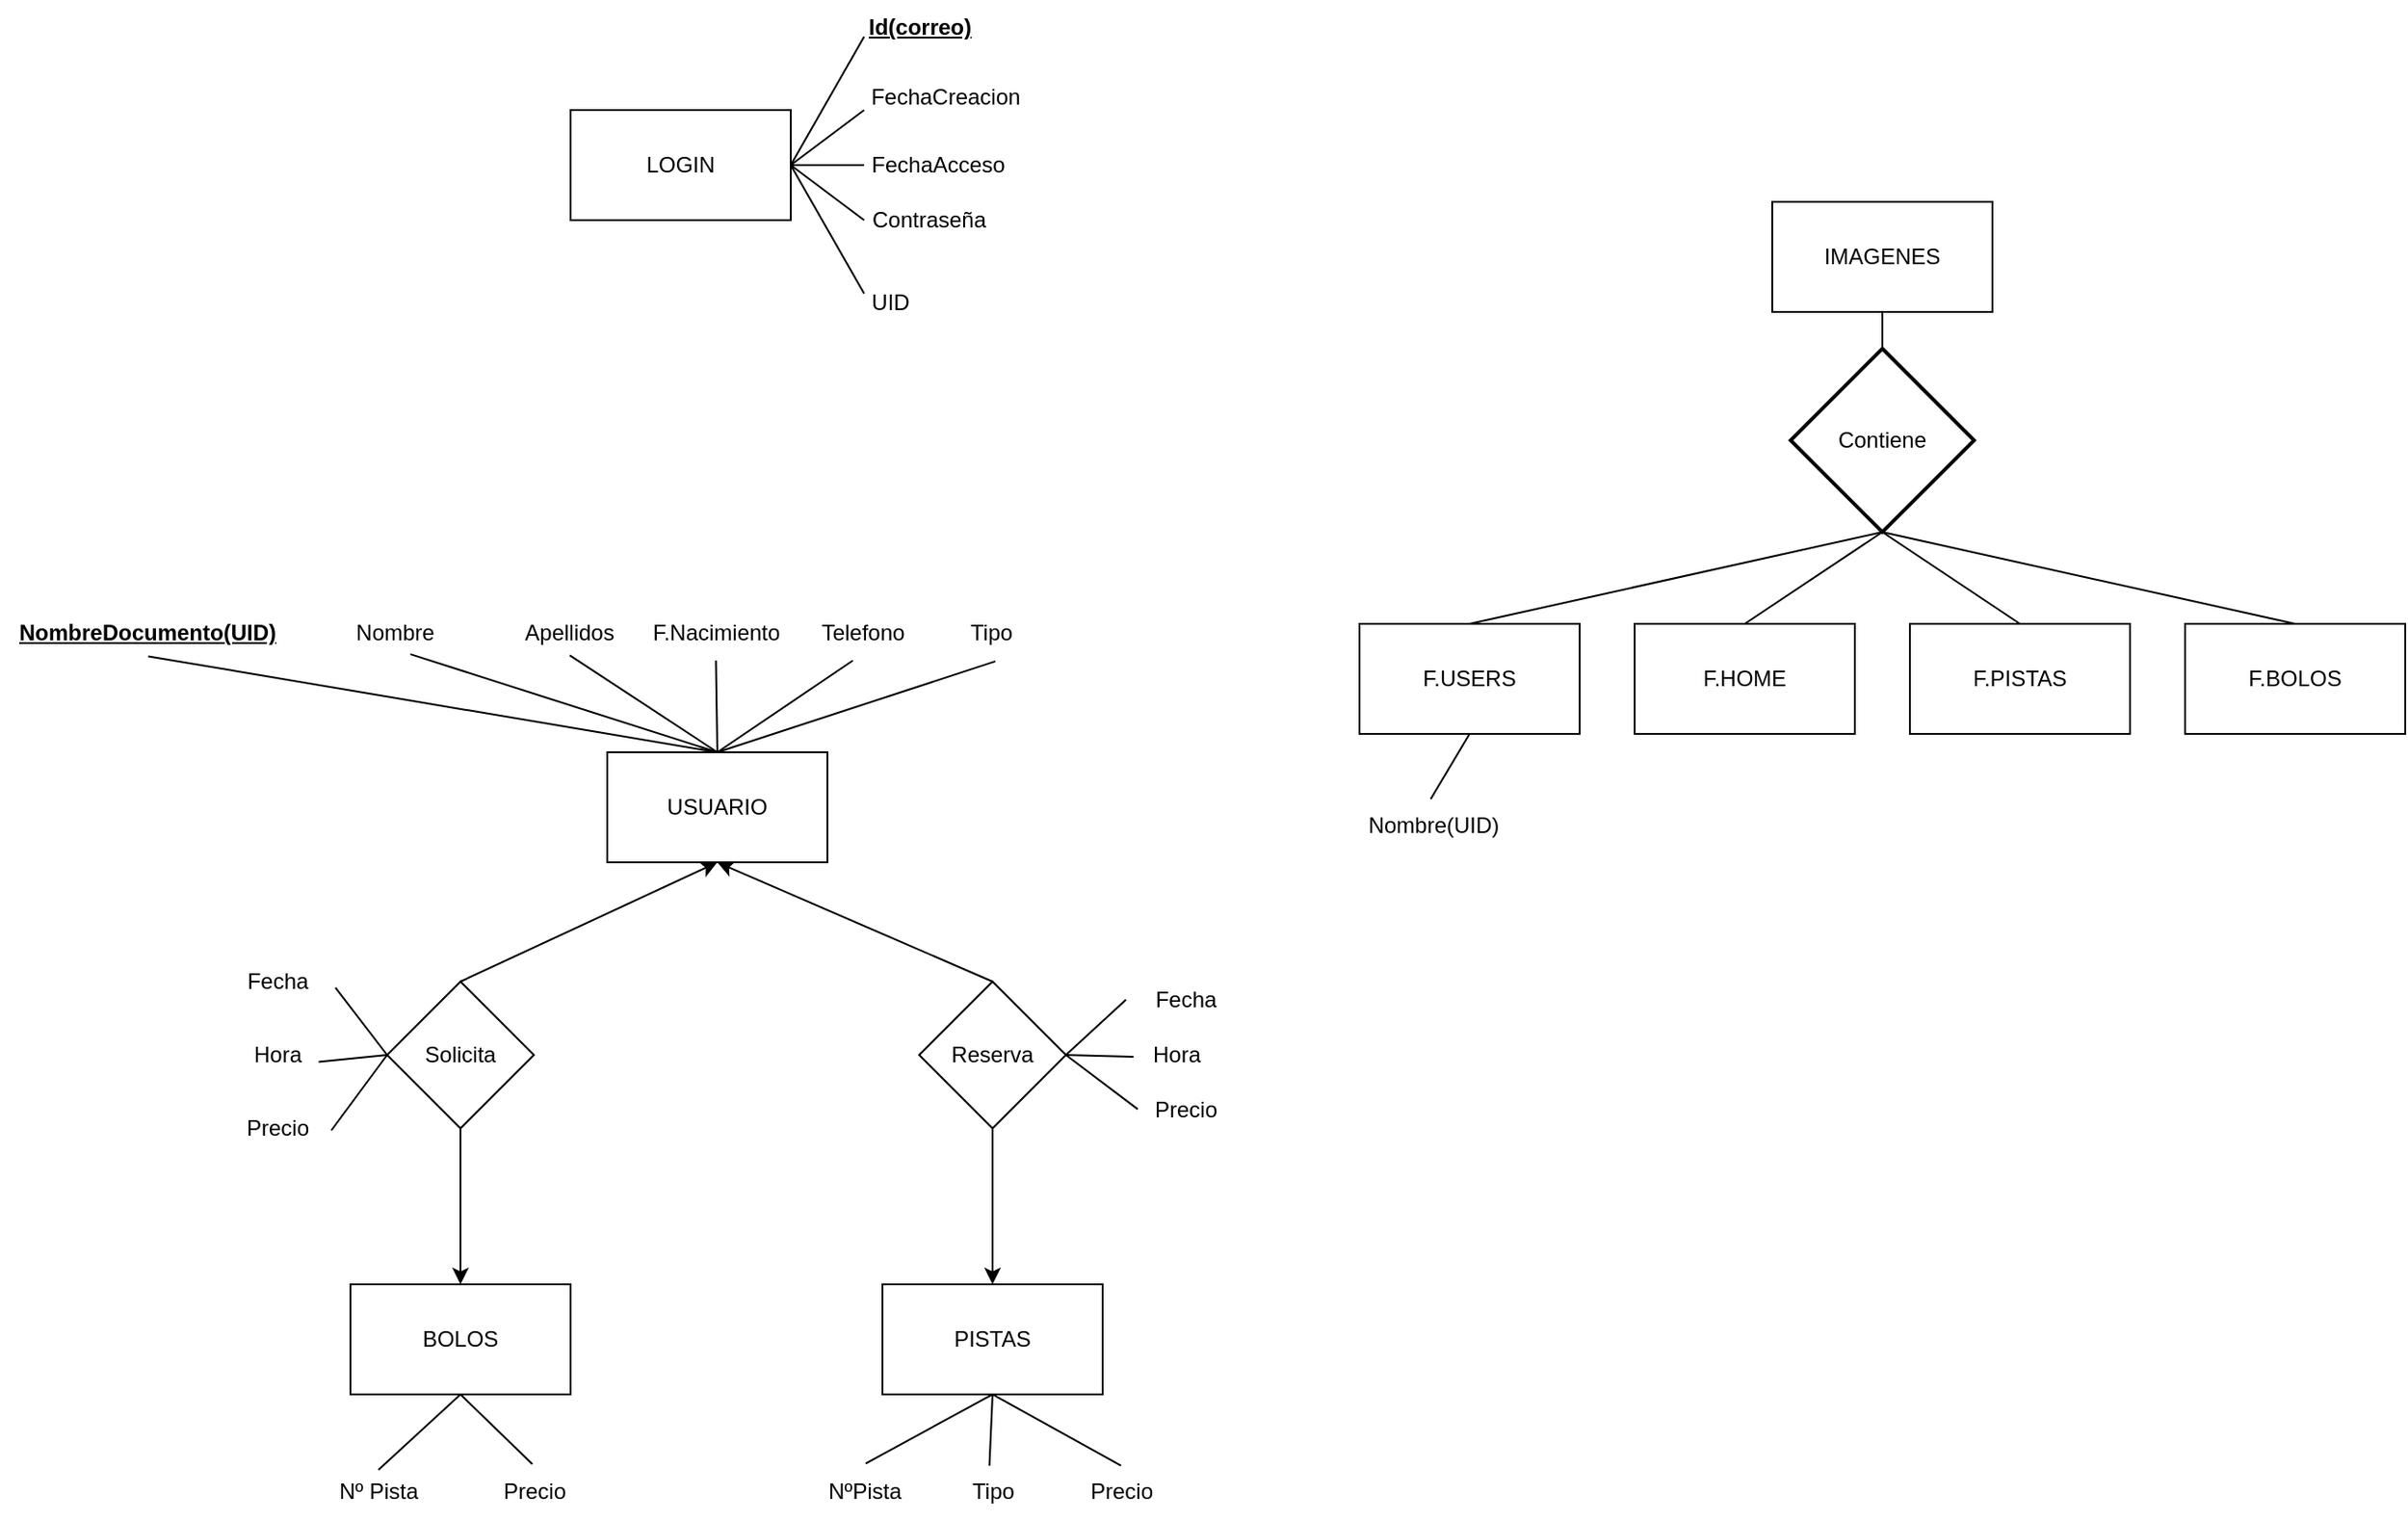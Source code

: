 <mxfile version="21.1.2" type="device">
  <diagram name="Página-1" id="Hfd2w8h4ahoQ420Il3-K">
    <mxGraphModel dx="2421" dy="945" grid="1" gridSize="10" guides="1" tooltips="1" connect="1" arrows="1" fold="1" page="1" pageScale="1" pageWidth="827" pageHeight="1169" math="0" shadow="0">
      <root>
        <mxCell id="0" />
        <mxCell id="1" parent="0" />
        <mxCell id="FNUw9Zn6n1CVeSU_xzTp-4" value="Contiene" style="strokeWidth=2;html=1;shape=mxgraph.flowchart.decision;whiteSpace=wrap;rounded=0;" parent="1" vertex="1">
          <mxGeometry x="825" y="240" width="100" height="100" as="geometry" />
        </mxCell>
        <mxCell id="FNUw9Zn6n1CVeSU_xzTp-5" value="&lt;font style=&quot;vertical-align: inherit;&quot;&gt;&lt;font style=&quot;vertical-align: inherit;&quot;&gt;LOGIN&lt;/font&gt;&lt;/font&gt;" style="rounded=0;whiteSpace=wrap;html=1;" parent="1" vertex="1">
          <mxGeometry x="160" y="110" width="120" height="60" as="geometry" />
        </mxCell>
        <mxCell id="FNUw9Zn6n1CVeSU_xzTp-6" value="&lt;font style=&quot;vertical-align: inherit;&quot;&gt;&lt;font style=&quot;vertical-align: inherit;&quot;&gt;IMAGENES&lt;/font&gt;&lt;/font&gt;" style="rounded=0;whiteSpace=wrap;html=1;" parent="1" vertex="1">
          <mxGeometry x="815" y="160" width="120" height="60" as="geometry" />
        </mxCell>
        <mxCell id="FNUw9Zn6n1CVeSU_xzTp-7" value="&lt;font style=&quot;vertical-align: inherit;&quot;&gt;&lt;font style=&quot;vertical-align: inherit;&quot;&gt;USUARIO&lt;/font&gt;&lt;/font&gt;" style="rounded=0;whiteSpace=wrap;html=1;" parent="1" vertex="1">
          <mxGeometry x="180" y="460" width="120" height="60" as="geometry" />
        </mxCell>
        <mxCell id="FNUw9Zn6n1CVeSU_xzTp-8" value="" style="endArrow=none;html=1;rounded=0;exitX=1;exitY=0.5;exitDx=0;exitDy=0;" parent="1" source="FNUw9Zn6n1CVeSU_xzTp-5" edge="1">
          <mxGeometry width="50" height="50" relative="1" as="geometry">
            <mxPoint x="330" y="240" as="sourcePoint" />
            <mxPoint x="320" y="70" as="targetPoint" />
          </mxGeometry>
        </mxCell>
        <mxCell id="FNUw9Zn6n1CVeSU_xzTp-9" value="" style="endArrow=none;html=1;rounded=0;" parent="1" edge="1">
          <mxGeometry width="50" height="50" relative="1" as="geometry">
            <mxPoint x="280" y="140" as="sourcePoint" />
            <mxPoint x="320" y="140" as="targetPoint" />
          </mxGeometry>
        </mxCell>
        <mxCell id="FNUw9Zn6n1CVeSU_xzTp-10" value="" style="endArrow=none;html=1;rounded=0;exitX=1;exitY=0.5;exitDx=0;exitDy=0;" parent="1" source="FNUw9Zn6n1CVeSU_xzTp-5" edge="1">
          <mxGeometry width="50" height="50" relative="1" as="geometry">
            <mxPoint x="420" y="400" as="sourcePoint" />
            <mxPoint x="320" y="170" as="targetPoint" />
          </mxGeometry>
        </mxCell>
        <mxCell id="FNUw9Zn6n1CVeSU_xzTp-11" value="" style="endArrow=none;html=1;rounded=0;exitX=1;exitY=0.5;exitDx=0;exitDy=0;" parent="1" source="FNUw9Zn6n1CVeSU_xzTp-5" edge="1">
          <mxGeometry width="50" height="50" relative="1" as="geometry">
            <mxPoint x="380" y="230" as="sourcePoint" />
            <mxPoint x="320" y="110" as="targetPoint" />
          </mxGeometry>
        </mxCell>
        <mxCell id="FNUw9Zn6n1CVeSU_xzTp-12" value="" style="endArrow=none;html=1;rounded=0;exitX=1;exitY=0.5;exitDx=0;exitDy=0;" parent="1" source="FNUw9Zn6n1CVeSU_xzTp-5" edge="1">
          <mxGeometry width="50" height="50" relative="1" as="geometry">
            <mxPoint x="370" y="320" as="sourcePoint" />
            <mxPoint x="320" y="210" as="targetPoint" />
          </mxGeometry>
        </mxCell>
        <mxCell id="FNUw9Zn6n1CVeSU_xzTp-13" value="&lt;font style=&quot;vertical-align: inherit;&quot;&gt;&lt;font style=&quot;vertical-align: inherit;&quot;&gt;Id(correo)&lt;/font&gt;&lt;/font&gt;" style="text;html=1;align=center;verticalAlign=middle;resizable=0;points=[];autosize=1;fontStyle=5;rounded=0;" parent="1" vertex="1">
          <mxGeometry x="310" y="50" width="80" height="30" as="geometry" />
        </mxCell>
        <mxCell id="FNUw9Zn6n1CVeSU_xzTp-14" value="FechaCreacion" style="text;html=1;align=center;verticalAlign=middle;resizable=0;points=[];autosize=1;rounded=0;" parent="1" vertex="1">
          <mxGeometry x="314" y="88" width="100" height="30" as="geometry" />
        </mxCell>
        <mxCell id="FNUw9Zn6n1CVeSU_xzTp-15" value="FechaAcceso" style="text;html=1;align=center;verticalAlign=middle;resizable=0;points=[];autosize=1;rounded=0;" parent="1" vertex="1">
          <mxGeometry x="310" y="125" width="100" height="30" as="geometry" />
        </mxCell>
        <mxCell id="FNUw9Zn6n1CVeSU_xzTp-16" value="Contraseña" style="text;html=1;align=center;verticalAlign=middle;resizable=0;points=[];autosize=1;rounded=0;" parent="1" vertex="1">
          <mxGeometry x="310" y="155" width="90" height="30" as="geometry" />
        </mxCell>
        <mxCell id="FNUw9Zn6n1CVeSU_xzTp-18" value="UID" style="text;html=1;align=center;verticalAlign=middle;resizable=0;points=[];autosize=1;rounded=0;" parent="1" vertex="1">
          <mxGeometry x="314" y="200" width="40" height="30" as="geometry" />
        </mxCell>
        <mxCell id="FNUw9Zn6n1CVeSU_xzTp-20" value="F.USERS" style="rounded=0;whiteSpace=wrap;html=1;" parent="1" vertex="1">
          <mxGeometry x="590" y="390" width="120" height="60" as="geometry" />
        </mxCell>
        <mxCell id="FNUw9Zn6n1CVeSU_xzTp-21" value="F.PISTAS" style="rounded=0;whiteSpace=wrap;html=1;" parent="1" vertex="1">
          <mxGeometry x="890" y="390" width="120" height="60" as="geometry" />
        </mxCell>
        <mxCell id="FNUw9Zn6n1CVeSU_xzTp-22" value="F.HOME" style="rounded=0;whiteSpace=wrap;html=1;" parent="1" vertex="1">
          <mxGeometry x="740" y="390" width="120" height="60" as="geometry" />
        </mxCell>
        <mxCell id="FNUw9Zn6n1CVeSU_xzTp-23" value="" style="endArrow=none;html=1;rounded=0;entryX=0.5;entryY=1;entryDx=0;entryDy=0;exitX=0.5;exitY=0;exitDx=0;exitDy=0;exitPerimeter=0;" parent="1" source="FNUw9Zn6n1CVeSU_xzTp-4" target="FNUw9Zn6n1CVeSU_xzTp-6" edge="1">
          <mxGeometry width="50" height="50" relative="1" as="geometry">
            <mxPoint x="815" y="330" as="sourcePoint" />
            <mxPoint x="865" y="280" as="targetPoint" />
          </mxGeometry>
        </mxCell>
        <mxCell id="FNUw9Zn6n1CVeSU_xzTp-24" value="F.BOLOS" style="rounded=0;whiteSpace=wrap;html=1;" parent="1" vertex="1">
          <mxGeometry x="1040" y="390" width="120" height="60" as="geometry" />
        </mxCell>
        <mxCell id="FNUw9Zn6n1CVeSU_xzTp-25" value="" style="endArrow=none;html=1;rounded=0;entryX=0.5;entryY=1;entryDx=0;entryDy=0;entryPerimeter=0;exitX=0.5;exitY=0;exitDx=0;exitDy=0;" parent="1" source="FNUw9Zn6n1CVeSU_xzTp-20" target="FNUw9Zn6n1CVeSU_xzTp-4" edge="1">
          <mxGeometry width="50" height="50" relative="1" as="geometry">
            <mxPoint x="645" y="360" as="sourcePoint" />
            <mxPoint x="695" y="310" as="targetPoint" />
          </mxGeometry>
        </mxCell>
        <mxCell id="FNUw9Zn6n1CVeSU_xzTp-26" value="" style="endArrow=none;html=1;rounded=0;entryX=0.5;entryY=1;entryDx=0;entryDy=0;entryPerimeter=0;exitX=0.5;exitY=0;exitDx=0;exitDy=0;" parent="1" source="FNUw9Zn6n1CVeSU_xzTp-22" target="FNUw9Zn6n1CVeSU_xzTp-4" edge="1">
          <mxGeometry width="50" height="50" relative="1" as="geometry">
            <mxPoint x="795" y="580" as="sourcePoint" />
            <mxPoint x="845" y="530" as="targetPoint" />
          </mxGeometry>
        </mxCell>
        <mxCell id="FNUw9Zn6n1CVeSU_xzTp-27" value="" style="endArrow=none;html=1;rounded=0;entryX=0.5;entryY=1;entryDx=0;entryDy=0;entryPerimeter=0;exitX=0.5;exitY=0;exitDx=0;exitDy=0;" parent="1" source="FNUw9Zn6n1CVeSU_xzTp-21" target="FNUw9Zn6n1CVeSU_xzTp-4" edge="1">
          <mxGeometry width="50" height="50" relative="1" as="geometry">
            <mxPoint x="875" y="550" as="sourcePoint" />
            <mxPoint x="925" y="500" as="targetPoint" />
          </mxGeometry>
        </mxCell>
        <mxCell id="FNUw9Zn6n1CVeSU_xzTp-28" value="" style="endArrow=none;html=1;rounded=0;entryX=0.5;entryY=0;entryDx=0;entryDy=0;exitX=0.5;exitY=1;exitDx=0;exitDy=0;exitPerimeter=0;" parent="1" source="FNUw9Zn6n1CVeSU_xzTp-4" target="FNUw9Zn6n1CVeSU_xzTp-24" edge="1">
          <mxGeometry width="50" height="50" relative="1" as="geometry">
            <mxPoint x="975" y="310" as="sourcePoint" />
            <mxPoint x="1075" y="300" as="targetPoint" />
          </mxGeometry>
        </mxCell>
        <mxCell id="FNUw9Zn6n1CVeSU_xzTp-29" value="Reserva" style="rhombus;whiteSpace=wrap;html=1;rounded=0;" parent="1" vertex="1">
          <mxGeometry x="350" y="585" width="80" height="80" as="geometry" />
        </mxCell>
        <mxCell id="FNUw9Zn6n1CVeSU_xzTp-31" value="Solicita" style="rhombus;whiteSpace=wrap;html=1;rounded=0;" parent="1" vertex="1">
          <mxGeometry x="60" y="585" width="80" height="80" as="geometry" />
        </mxCell>
        <mxCell id="FNUw9Zn6n1CVeSU_xzTp-33" value="" style="endArrow=none;html=1;rounded=0;exitX=0.5;exitY=0;exitDx=0;exitDy=0;entryX=0.624;entryY=0.886;entryDx=0;entryDy=0;entryPerimeter=0;" parent="1" source="FNUw9Zn6n1CVeSU_xzTp-7" target="FNUw9Zn6n1CVeSU_xzTp-40" edge="1">
          <mxGeometry width="50" height="50" relative="1" as="geometry">
            <mxPoint x="240" y="440" as="sourcePoint" />
            <mxPoint x="160" y="400" as="targetPoint" />
          </mxGeometry>
        </mxCell>
        <mxCell id="FNUw9Zn6n1CVeSU_xzTp-34" value="" style="endArrow=none;html=1;rounded=0;exitX=0.5;exitY=0;exitDx=0;exitDy=0;entryX=0.508;entryY=0.905;entryDx=0;entryDy=0;entryPerimeter=0;" parent="1" source="FNUw9Zn6n1CVeSU_xzTp-7" target="FNUw9Zn6n1CVeSU_xzTp-41" edge="1">
          <mxGeometry width="50" height="50" relative="1" as="geometry">
            <mxPoint x="330" y="390" as="sourcePoint" />
            <mxPoint x="240" y="400" as="targetPoint" />
          </mxGeometry>
        </mxCell>
        <mxCell id="FNUw9Zn6n1CVeSU_xzTp-36" value="" style="endArrow=none;html=1;rounded=0;entryX=0.5;entryY=0;entryDx=0;entryDy=0;exitX=0.505;exitY=0.924;exitDx=0;exitDy=0;exitPerimeter=0;" parent="1" source="FNUw9Zn6n1CVeSU_xzTp-38" target="FNUw9Zn6n1CVeSU_xzTp-7" edge="1">
          <mxGeometry width="50" height="50" relative="1" as="geometry">
            <mxPoint x="80" y="400" as="sourcePoint" />
            <mxPoint x="360" y="500" as="targetPoint" />
          </mxGeometry>
        </mxCell>
        <mxCell id="FNUw9Zn6n1CVeSU_xzTp-37" value="" style="endArrow=none;html=1;rounded=0;exitX=0.5;exitY=0;exitDx=0;exitDy=0;entryX=0.427;entryY=1;entryDx=0;entryDy=0;entryPerimeter=0;" parent="1" source="FNUw9Zn6n1CVeSU_xzTp-7" target="FNUw9Zn6n1CVeSU_xzTp-44" edge="1">
          <mxGeometry width="50" height="50" relative="1" as="geometry">
            <mxPoint x="350" y="460" as="sourcePoint" />
            <mxPoint x="400" y="400" as="targetPoint" />
          </mxGeometry>
        </mxCell>
        <mxCell id="FNUw9Zn6n1CVeSU_xzTp-38" value="NombreDocumento(UID)" style="text;html=1;align=center;verticalAlign=middle;resizable=0;points=[];autosize=1;fontStyle=5;rounded=0;" parent="1" vertex="1">
          <mxGeometry x="-151" y="380" width="160" height="30" as="geometry" />
        </mxCell>
        <mxCell id="FNUw9Zn6n1CVeSU_xzTp-40" value="Nombre" style="text;html=1;align=center;verticalAlign=middle;resizable=0;points=[];autosize=1;rounded=0;" parent="1" vertex="1">
          <mxGeometry x="29" y="380" width="70" height="30" as="geometry" />
        </mxCell>
        <mxCell id="FNUw9Zn6n1CVeSU_xzTp-41" value="Apellidos" style="text;html=1;align=center;verticalAlign=middle;resizable=0;points=[];autosize=1;rounded=0;" parent="1" vertex="1">
          <mxGeometry x="124" y="380" width="70" height="30" as="geometry" />
        </mxCell>
        <mxCell id="FNUw9Zn6n1CVeSU_xzTp-43" value="" style="endArrow=none;html=1;rounded=0;exitX=0.5;exitY=0;exitDx=0;exitDy=0;" parent="1" source="FNUw9Zn6n1CVeSU_xzTp-7" target="FNUw9Zn6n1CVeSU_xzTp-42" edge="1">
          <mxGeometry width="50" height="50" relative="1" as="geometry">
            <mxPoint x="240" y="460" as="sourcePoint" />
            <mxPoint x="320" y="400" as="targetPoint" />
          </mxGeometry>
        </mxCell>
        <mxCell id="FNUw9Zn6n1CVeSU_xzTp-42" value="F.Nacimiento" style="text;html=1;align=center;verticalAlign=middle;resizable=0;points=[];autosize=1;rounded=0;" parent="1" vertex="1">
          <mxGeometry x="194" y="380" width="90" height="30" as="geometry" />
        </mxCell>
        <mxCell id="FNUw9Zn6n1CVeSU_xzTp-44" value="Telefono" style="text;html=1;align=center;verticalAlign=middle;resizable=0;points=[];autosize=1;rounded=0;" parent="1" vertex="1">
          <mxGeometry x="284" y="380" width="70" height="30" as="geometry" />
        </mxCell>
        <mxCell id="FNUw9Zn6n1CVeSU_xzTp-47" value="Fecha" style="text;html=1;align=center;verticalAlign=middle;resizable=0;points=[];autosize=1;rounded=0;" parent="1" vertex="1">
          <mxGeometry x="-30" y="570" width="60" height="30" as="geometry" />
        </mxCell>
        <mxCell id="FNUw9Zn6n1CVeSU_xzTp-48" value="Hora" style="text;html=1;align=center;verticalAlign=middle;resizable=0;points=[];autosize=1;rounded=0;" parent="1" vertex="1">
          <mxGeometry x="-25" y="610" width="50" height="30" as="geometry" />
        </mxCell>
        <mxCell id="FNUw9Zn6n1CVeSU_xzTp-49" value="Precio" style="text;html=1;align=center;verticalAlign=middle;resizable=0;points=[];autosize=1;rounded=0;" parent="1" vertex="1">
          <mxGeometry x="-30" y="650" width="60" height="30" as="geometry" />
        </mxCell>
        <mxCell id="FNUw9Zn6n1CVeSU_xzTp-51" value="" style="endArrow=none;html=1;rounded=0;entryX=0;entryY=0.5;entryDx=0;entryDy=0;exitX=0.993;exitY=0.538;exitDx=0;exitDy=0;exitPerimeter=0;" parent="1" source="FNUw9Zn6n1CVeSU_xzTp-49" target="FNUw9Zn6n1CVeSU_xzTp-31" edge="1">
          <mxGeometry width="50" height="50" relative="1" as="geometry">
            <mxPoint x="-90" y="820" as="sourcePoint" />
            <mxPoint x="-40" y="770" as="targetPoint" />
          </mxGeometry>
        </mxCell>
        <mxCell id="FNUw9Zn6n1CVeSU_xzTp-52" value="" style="endArrow=none;html=1;rounded=0;exitX=0;exitY=0.5;exitDx=0;exitDy=0;entryX=0.954;entryY=0.624;entryDx=0;entryDy=0;entryPerimeter=0;" parent="1" source="FNUw9Zn6n1CVeSU_xzTp-31" target="FNUw9Zn6n1CVeSU_xzTp-48" edge="1">
          <mxGeometry width="50" height="50" relative="1" as="geometry">
            <mxPoint x="310" y="690" as="sourcePoint" />
            <mxPoint x="360" y="640" as="targetPoint" />
          </mxGeometry>
        </mxCell>
        <mxCell id="FNUw9Zn6n1CVeSU_xzTp-53" value="" style="endArrow=none;html=1;rounded=0;exitX=1.031;exitY=0.61;exitDx=0;exitDy=0;exitPerimeter=0;entryX=0;entryY=0.5;entryDx=0;entryDy=0;" parent="1" source="FNUw9Zn6n1CVeSU_xzTp-47" target="FNUw9Zn6n1CVeSU_xzTp-31" edge="1">
          <mxGeometry width="50" height="50" relative="1" as="geometry">
            <mxPoint x="310" y="690" as="sourcePoint" />
            <mxPoint x="360" y="640" as="targetPoint" />
          </mxGeometry>
        </mxCell>
        <mxCell id="FNUw9Zn6n1CVeSU_xzTp-54" value="" style="endArrow=classic;html=1;rounded=0;entryX=0.5;entryY=1;entryDx=0;entryDy=0;exitX=0.5;exitY=0;exitDx=0;exitDy=0;" parent="1" source="FNUw9Zn6n1CVeSU_xzTp-31" target="FNUw9Zn6n1CVeSU_xzTp-7" edge="1">
          <mxGeometry width="50" height="50" relative="1" as="geometry">
            <mxPoint x="-40" y="870" as="sourcePoint" />
            <mxPoint x="10" y="820" as="targetPoint" />
          </mxGeometry>
        </mxCell>
        <mxCell id="FNUw9Zn6n1CVeSU_xzTp-55" value="" style="endArrow=classic;html=1;rounded=0;entryX=0.5;entryY=1;entryDx=0;entryDy=0;exitX=0.5;exitY=0;exitDx=0;exitDy=0;" parent="1" source="FNUw9Zn6n1CVeSU_xzTp-29" target="FNUw9Zn6n1CVeSU_xzTp-7" edge="1">
          <mxGeometry width="50" height="50" relative="1" as="geometry">
            <mxPoint x="310" y="690" as="sourcePoint" />
            <mxPoint x="360" y="640" as="targetPoint" />
          </mxGeometry>
        </mxCell>
        <mxCell id="FNUw9Zn6n1CVeSU_xzTp-56" value="" style="endArrow=classic;html=1;rounded=0;exitX=0.5;exitY=1;exitDx=0;exitDy=0;entryX=0.5;entryY=0;entryDx=0;entryDy=0;" parent="1" source="FNUw9Zn6n1CVeSU_xzTp-31" target="FNUw9Zn6n1CVeSU_xzTp-57" edge="1">
          <mxGeometry width="50" height="50" relative="1" as="geometry">
            <mxPoint x="310" y="690" as="sourcePoint" />
            <mxPoint x="100" y="720" as="targetPoint" />
          </mxGeometry>
        </mxCell>
        <mxCell id="FNUw9Zn6n1CVeSU_xzTp-57" value="BOLOS" style="rounded=0;whiteSpace=wrap;html=1;" parent="1" vertex="1">
          <mxGeometry x="40" y="750" width="120" height="60" as="geometry" />
        </mxCell>
        <mxCell id="FNUw9Zn6n1CVeSU_xzTp-58" value="Nº Pista" style="text;html=1;align=center;verticalAlign=middle;resizable=0;points=[];autosize=1;fontStyle=0;rounded=0;" parent="1" vertex="1">
          <mxGeometry x="20" y="848" width="70" height="30" as="geometry" />
        </mxCell>
        <mxCell id="FNUw9Zn6n1CVeSU_xzTp-59" value="Precio" style="text;html=1;align=center;verticalAlign=middle;resizable=0;points=[];autosize=1;rounded=0;" parent="1" vertex="1">
          <mxGeometry x="110" y="848" width="60" height="30" as="geometry" />
        </mxCell>
        <mxCell id="FNUw9Zn6n1CVeSU_xzTp-60" value="" style="endArrow=none;html=1;rounded=0;entryX=0.5;entryY=1;entryDx=0;entryDy=0;exitX=0.504;exitY=0.105;exitDx=0;exitDy=0;exitPerimeter=0;" parent="1" source="FNUw9Zn6n1CVeSU_xzTp-58" target="FNUw9Zn6n1CVeSU_xzTp-57" edge="1">
          <mxGeometry width="50" height="50" relative="1" as="geometry">
            <mxPoint x="-20" y="980" as="sourcePoint" />
            <mxPoint x="30" y="930" as="targetPoint" />
          </mxGeometry>
        </mxCell>
        <mxCell id="FNUw9Zn6n1CVeSU_xzTp-61" value="" style="endArrow=none;html=1;rounded=0;entryX=0.5;entryY=1;entryDx=0;entryDy=0;exitX=0.486;exitY=0;exitDx=0;exitDy=0;exitPerimeter=0;" parent="1" source="FNUw9Zn6n1CVeSU_xzTp-59" target="FNUw9Zn6n1CVeSU_xzTp-57" edge="1">
          <mxGeometry width="50" height="50" relative="1" as="geometry">
            <mxPoint x="110" y="980" as="sourcePoint" />
            <mxPoint x="160" y="930" as="targetPoint" />
          </mxGeometry>
        </mxCell>
        <mxCell id="FNUw9Zn6n1CVeSU_xzTp-62" value="PISTAS" style="rounded=0;whiteSpace=wrap;html=1;" parent="1" vertex="1">
          <mxGeometry x="330" y="750" width="120" height="60" as="geometry" />
        </mxCell>
        <mxCell id="FNUw9Zn6n1CVeSU_xzTp-63" value="" style="endArrow=classic;html=1;rounded=0;exitX=0.5;exitY=1;exitDx=0;exitDy=0;entryX=0.5;entryY=0;entryDx=0;entryDy=0;" parent="1" source="FNUw9Zn6n1CVeSU_xzTp-29" target="FNUw9Zn6n1CVeSU_xzTp-62" edge="1">
          <mxGeometry width="50" height="50" relative="1" as="geometry">
            <mxPoint x="520" y="720" as="sourcePoint" />
            <mxPoint x="570" y="670" as="targetPoint" />
          </mxGeometry>
        </mxCell>
        <mxCell id="FNUw9Zn6n1CVeSU_xzTp-64" value="Fecha" style="text;html=1;align=center;verticalAlign=middle;resizable=0;points=[];autosize=1;rounded=0;" parent="1" vertex="1">
          <mxGeometry x="465" y="580" width="60" height="30" as="geometry" />
        </mxCell>
        <mxCell id="FNUw9Zn6n1CVeSU_xzTp-65" value="Hora" style="text;html=1;align=center;verticalAlign=middle;resizable=0;points=[];autosize=1;rounded=0;" parent="1" vertex="1">
          <mxGeometry x="465" y="610" width="50" height="30" as="geometry" />
        </mxCell>
        <mxCell id="FNUw9Zn6n1CVeSU_xzTp-66" value="Precio" style="text;html=1;align=center;verticalAlign=middle;resizable=0;points=[];autosize=1;rounded=0;" parent="1" vertex="1">
          <mxGeometry x="465" y="640" width="60" height="30" as="geometry" />
        </mxCell>
        <mxCell id="FNUw9Zn6n1CVeSU_xzTp-67" value="" style="endArrow=none;html=1;rounded=0;entryX=-0.038;entryY=0.495;entryDx=0;entryDy=0;entryPerimeter=0;exitX=1;exitY=0.5;exitDx=0;exitDy=0;" parent="1" source="FNUw9Zn6n1CVeSU_xzTp-29" target="FNUw9Zn6n1CVeSU_xzTp-64" edge="1">
          <mxGeometry width="50" height="50" relative="1" as="geometry">
            <mxPoint x="310" y="690" as="sourcePoint" />
            <mxPoint x="360" y="640" as="targetPoint" />
          </mxGeometry>
        </mxCell>
        <mxCell id="FNUw9Zn6n1CVeSU_xzTp-68" value="" style="endArrow=none;html=1;rounded=0;entryX=0.037;entryY=0.533;entryDx=0;entryDy=0;entryPerimeter=0;exitX=1;exitY=0.5;exitDx=0;exitDy=0;" parent="1" source="FNUw9Zn6n1CVeSU_xzTp-29" target="FNUw9Zn6n1CVeSU_xzTp-65" edge="1">
          <mxGeometry width="50" height="50" relative="1" as="geometry">
            <mxPoint x="310" y="690" as="sourcePoint" />
            <mxPoint x="360" y="640" as="targetPoint" />
          </mxGeometry>
        </mxCell>
        <mxCell id="FNUw9Zn6n1CVeSU_xzTp-69" value="" style="endArrow=none;html=1;rounded=0;entryX=0.069;entryY=0.486;entryDx=0;entryDy=0;entryPerimeter=0;exitX=1;exitY=0.5;exitDx=0;exitDy=0;" parent="1" source="FNUw9Zn6n1CVeSU_xzTp-29" target="FNUw9Zn6n1CVeSU_xzTp-66" edge="1">
          <mxGeometry width="50" height="50" relative="1" as="geometry">
            <mxPoint x="310" y="690" as="sourcePoint" />
            <mxPoint x="360" y="640" as="targetPoint" />
          </mxGeometry>
        </mxCell>
        <mxCell id="FNUw9Zn6n1CVeSU_xzTp-70" value="NºPista" style="text;html=1;align=center;verticalAlign=middle;resizable=0;points=[];autosize=1;rounded=0;" parent="1" vertex="1">
          <mxGeometry x="290" y="848" width="60" height="30" as="geometry" />
        </mxCell>
        <mxCell id="FNUw9Zn6n1CVeSU_xzTp-71" value="Tipo" style="text;html=1;align=center;verticalAlign=middle;resizable=0;points=[];autosize=1;rounded=0;" parent="1" vertex="1">
          <mxGeometry x="365" y="848" width="50" height="30" as="geometry" />
        </mxCell>
        <mxCell id="FNUw9Zn6n1CVeSU_xzTp-72" value="Precio" style="text;html=1;align=center;verticalAlign=middle;resizable=0;points=[];autosize=1;rounded=0;" parent="1" vertex="1">
          <mxGeometry x="430" y="848" width="60" height="30" as="geometry" />
        </mxCell>
        <mxCell id="FNUw9Zn6n1CVeSU_xzTp-73" value="" style="endArrow=none;html=1;rounded=0;exitX=0.514;exitY=-0.01;exitDx=0;exitDy=0;exitPerimeter=0;entryX=0.5;entryY=1;entryDx=0;entryDy=0;" parent="1" source="FNUw9Zn6n1CVeSU_xzTp-70" target="FNUw9Zn6n1CVeSU_xzTp-62" edge="1">
          <mxGeometry width="50" height="50" relative="1" as="geometry">
            <mxPoint x="310" y="690" as="sourcePoint" />
            <mxPoint x="360" y="640" as="targetPoint" />
          </mxGeometry>
        </mxCell>
        <mxCell id="FNUw9Zn6n1CVeSU_xzTp-74" value="" style="endArrow=none;html=1;rounded=0;exitX=0.466;exitY=0.029;exitDx=0;exitDy=0;exitPerimeter=0;entryX=0.5;entryY=1;entryDx=0;entryDy=0;" parent="1" source="FNUw9Zn6n1CVeSU_xzTp-71" target="FNUw9Zn6n1CVeSU_xzTp-62" edge="1">
          <mxGeometry width="50" height="50" relative="1" as="geometry">
            <mxPoint x="310" y="690" as="sourcePoint" />
            <mxPoint x="360" y="640" as="targetPoint" />
          </mxGeometry>
        </mxCell>
        <mxCell id="FNUw9Zn6n1CVeSU_xzTp-75" value="" style="endArrow=none;html=1;rounded=0;entryX=0.5;entryY=1;entryDx=0;entryDy=0;exitX=0.5;exitY=0.029;exitDx=0;exitDy=0;exitPerimeter=0;" parent="1" source="FNUw9Zn6n1CVeSU_xzTp-72" target="FNUw9Zn6n1CVeSU_xzTp-62" edge="1">
          <mxGeometry width="50" height="50" relative="1" as="geometry">
            <mxPoint x="310" y="690" as="sourcePoint" />
            <mxPoint x="360" y="640" as="targetPoint" />
          </mxGeometry>
        </mxCell>
        <mxCell id="OZJLUpKvxkMbzZHWttrx-1" value="Tipo" style="text;html=1;align=center;verticalAlign=middle;resizable=0;points=[];autosize=1;strokeColor=none;fillColor=none;" vertex="1" parent="1">
          <mxGeometry x="364" y="380" width="50" height="30" as="geometry" />
        </mxCell>
        <mxCell id="OZJLUpKvxkMbzZHWttrx-2" value="" style="endArrow=none;html=1;rounded=0;entryX=0.551;entryY=1.015;entryDx=0;entryDy=0;entryPerimeter=0;exitX=0.5;exitY=0;exitDx=0;exitDy=0;" edge="1" parent="1" source="FNUw9Zn6n1CVeSU_xzTp-7" target="OZJLUpKvxkMbzZHWttrx-1">
          <mxGeometry width="50" height="50" relative="1" as="geometry">
            <mxPoint x="390" y="490" as="sourcePoint" />
            <mxPoint x="440" y="440" as="targetPoint" />
          </mxGeometry>
        </mxCell>
        <mxCell id="OZJLUpKvxkMbzZHWttrx-3" value="Nombre(UID)" style="text;html=1;align=center;verticalAlign=middle;resizable=0;points=[];autosize=1;strokeColor=none;fillColor=none;" vertex="1" parent="1">
          <mxGeometry x="585" y="485" width="90" height="30" as="geometry" />
        </mxCell>
        <mxCell id="OZJLUpKvxkMbzZHWttrx-4" value="" style="endArrow=none;html=1;rounded=0;entryX=0.5;entryY=1;entryDx=0;entryDy=0;exitX=0.487;exitY=0.015;exitDx=0;exitDy=0;exitPerimeter=0;" edge="1" parent="1" source="OZJLUpKvxkMbzZHWttrx-3" target="FNUw9Zn6n1CVeSU_xzTp-20">
          <mxGeometry width="50" height="50" relative="1" as="geometry">
            <mxPoint x="390" y="490" as="sourcePoint" />
            <mxPoint x="440" y="440" as="targetPoint" />
          </mxGeometry>
        </mxCell>
      </root>
    </mxGraphModel>
  </diagram>
</mxfile>
